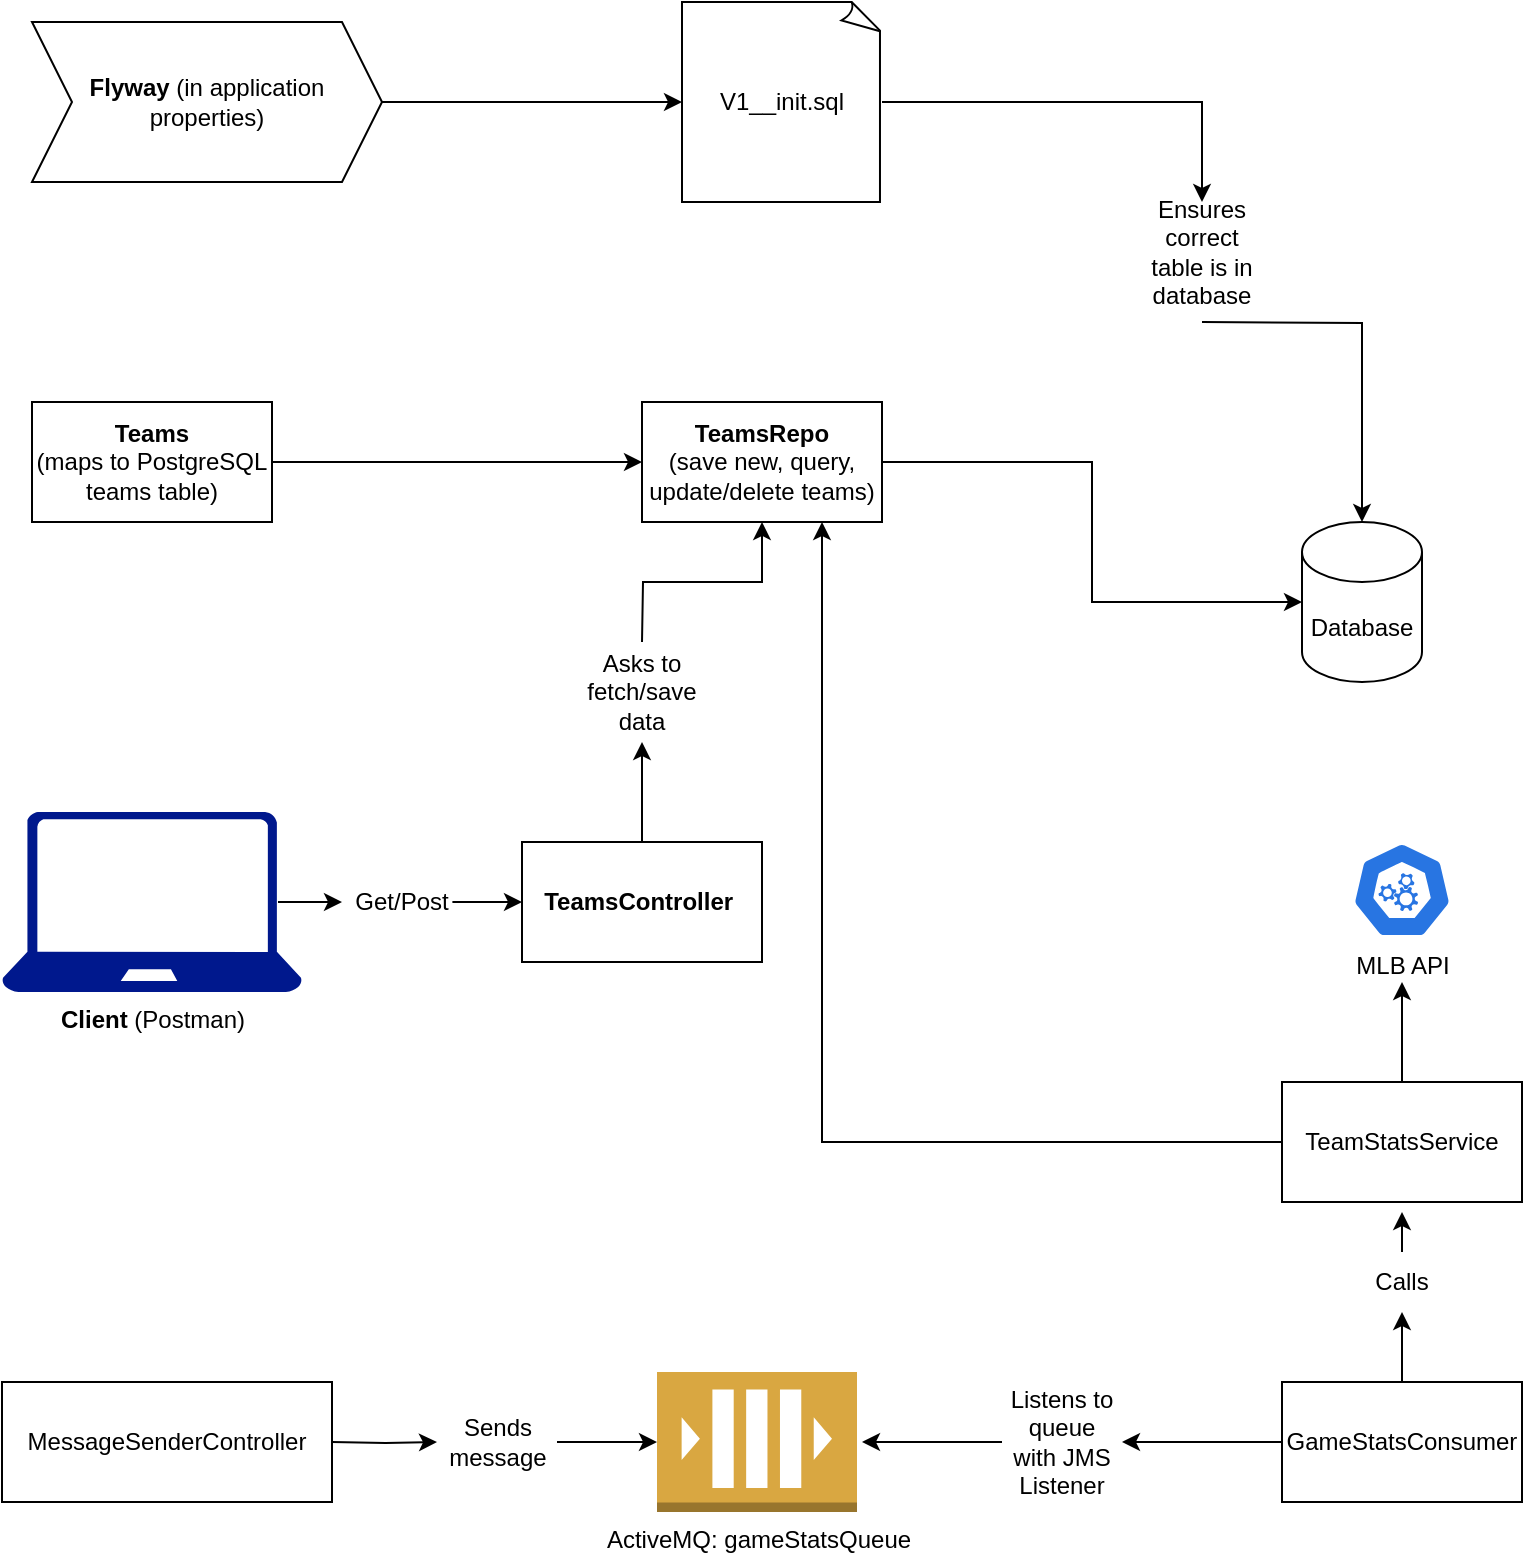 <mxfile version="25.0.1">
  <diagram name="Page-1" id="Mif_CYvuFt7nbkchPlpj">
    <mxGraphModel dx="1140" dy="722" grid="1" gridSize="10" guides="1" tooltips="1" connect="1" arrows="1" fold="1" page="1" pageScale="1" pageWidth="850" pageHeight="1100" math="0" shadow="0">
      <root>
        <mxCell id="0" />
        <mxCell id="1" parent="0" />
        <mxCell id="LcS4A14C7uai0QJFWlxs-5" style="edgeStyle=orthogonalEdgeStyle;rounded=0;orthogonalLoop=1;jettySize=auto;html=1;exitX=1;exitY=0.5;exitDx=0;exitDy=0;entryX=0;entryY=0.5;entryDx=0;entryDy=0;" edge="1" parent="1" source="LcS4A14C7uai0QJFWlxs-1" target="LcS4A14C7uai0QJFWlxs-2">
          <mxGeometry relative="1" as="geometry" />
        </mxCell>
        <mxCell id="LcS4A14C7uai0QJFWlxs-1" value="&lt;b&gt;Teams&lt;/b&gt;&lt;div&gt;(maps to PostgreSQL teams table)&lt;/div&gt;" style="rounded=0;whiteSpace=wrap;html=1;" vertex="1" parent="1">
          <mxGeometry x="35" y="240" width="120" height="60" as="geometry" />
        </mxCell>
        <mxCell id="LcS4A14C7uai0QJFWlxs-6" style="edgeStyle=orthogonalEdgeStyle;rounded=0;orthogonalLoop=1;jettySize=auto;html=1;exitX=1;exitY=0.5;exitDx=0;exitDy=0;" edge="1" parent="1" source="LcS4A14C7uai0QJFWlxs-2" target="LcS4A14C7uai0QJFWlxs-4">
          <mxGeometry relative="1" as="geometry" />
        </mxCell>
        <mxCell id="LcS4A14C7uai0QJFWlxs-2" value="&lt;b&gt;TeamsRepo&lt;/b&gt;&lt;div&gt;(save new, query, update/delete teams)&lt;/div&gt;" style="rounded=0;whiteSpace=wrap;html=1;" vertex="1" parent="1">
          <mxGeometry x="340" y="240" width="120" height="60" as="geometry" />
        </mxCell>
        <mxCell id="LcS4A14C7uai0QJFWlxs-4" value="Database" style="shape=cylinder3;whiteSpace=wrap;html=1;boundedLbl=1;backgroundOutline=1;size=15;" vertex="1" parent="1">
          <mxGeometry x="670" y="300" width="60" height="80" as="geometry" />
        </mxCell>
        <mxCell id="LcS4A14C7uai0QJFWlxs-9" style="edgeStyle=orthogonalEdgeStyle;rounded=0;orthogonalLoop=1;jettySize=auto;html=1;exitX=0.92;exitY=0.5;exitDx=0;exitDy=0;exitPerimeter=0;entryX=0;entryY=0.5;entryDx=0;entryDy=0;" edge="1" parent="1" source="LcS4A14C7uai0QJFWlxs-11" target="LcS4A14C7uai0QJFWlxs-8">
          <mxGeometry relative="1" as="geometry" />
        </mxCell>
        <mxCell id="LcS4A14C7uai0QJFWlxs-7" value="&lt;b&gt;Client&lt;/b&gt; (Postman)" style="sketch=0;aspect=fixed;pointerEvents=1;shadow=0;dashed=0;html=1;strokeColor=none;labelPosition=center;verticalLabelPosition=bottom;verticalAlign=top;align=center;fillColor=#00188D;shape=mxgraph.azure.laptop" vertex="1" parent="1">
          <mxGeometry x="20" y="445" width="150" height="90" as="geometry" />
        </mxCell>
        <mxCell id="LcS4A14C7uai0QJFWlxs-19" style="edgeStyle=orthogonalEdgeStyle;rounded=0;orthogonalLoop=1;jettySize=auto;html=1;exitX=0.5;exitY=0;exitDx=0;exitDy=0;" edge="1" parent="1" source="LcS4A14C7uai0QJFWlxs-8">
          <mxGeometry relative="1" as="geometry">
            <mxPoint x="340" y="410" as="targetPoint" />
          </mxGeometry>
        </mxCell>
        <mxCell id="LcS4A14C7uai0QJFWlxs-8" value="&lt;b&gt;TeamsController&amp;nbsp;&lt;/b&gt;" style="rounded=0;whiteSpace=wrap;html=1;" vertex="1" parent="1">
          <mxGeometry x="280" y="460" width="120" height="60" as="geometry" />
        </mxCell>
        <mxCell id="LcS4A14C7uai0QJFWlxs-12" value="" style="edgeStyle=orthogonalEdgeStyle;rounded=0;orthogonalLoop=1;jettySize=auto;html=1;exitX=0.92;exitY=0.5;exitDx=0;exitDy=0;exitPerimeter=0;entryX=0;entryY=0.5;entryDx=0;entryDy=0;" edge="1" parent="1" source="LcS4A14C7uai0QJFWlxs-7" target="LcS4A14C7uai0QJFWlxs-11">
          <mxGeometry relative="1" as="geometry">
            <mxPoint x="203" y="445" as="sourcePoint" />
            <mxPoint x="280" y="445" as="targetPoint" />
          </mxGeometry>
        </mxCell>
        <mxCell id="LcS4A14C7uai0QJFWlxs-11" value="Get/Post" style="text;html=1;align=center;verticalAlign=middle;whiteSpace=wrap;rounded=0;" vertex="1" parent="1">
          <mxGeometry x="190" y="475" width="60" height="30" as="geometry" />
        </mxCell>
        <mxCell id="LcS4A14C7uai0QJFWlxs-20" style="edgeStyle=orthogonalEdgeStyle;rounded=0;orthogonalLoop=1;jettySize=auto;html=1;entryX=0.5;entryY=1;entryDx=0;entryDy=0;" edge="1" parent="1" target="LcS4A14C7uai0QJFWlxs-2">
          <mxGeometry relative="1" as="geometry">
            <mxPoint x="340" y="360" as="sourcePoint" />
          </mxGeometry>
        </mxCell>
        <mxCell id="LcS4A14C7uai0QJFWlxs-13" value="Asks to fetch/save data" style="text;html=1;align=center;verticalAlign=middle;whiteSpace=wrap;rounded=0;" vertex="1" parent="1">
          <mxGeometry x="310" y="370" width="60" height="30" as="geometry" />
        </mxCell>
        <mxCell id="LcS4A14C7uai0QJFWlxs-32" style="edgeStyle=orthogonalEdgeStyle;rounded=0;orthogonalLoop=1;jettySize=auto;html=1;exitX=1;exitY=0.5;exitDx=0;exitDy=0;exitPerimeter=0;" edge="1" parent="1" source="LcS4A14C7uai0QJFWlxs-23">
          <mxGeometry relative="1" as="geometry">
            <mxPoint x="620" y="140" as="targetPoint" />
            <Array as="points">
              <mxPoint x="620" y="90" />
            </Array>
          </mxGeometry>
        </mxCell>
        <mxCell id="LcS4A14C7uai0QJFWlxs-23" value="V1__init.sql" style="whiteSpace=wrap;html=1;shape=mxgraph.basic.document" vertex="1" parent="1">
          <mxGeometry x="360" y="40" width="100" height="100" as="geometry" />
        </mxCell>
        <mxCell id="LcS4A14C7uai0QJFWlxs-26" value="&lt;b&gt;Flyway&lt;/b&gt; (in application properties)" style="shape=step;perimeter=stepPerimeter;whiteSpace=wrap;html=1;fixedSize=1;" vertex="1" parent="1">
          <mxGeometry x="35" y="50" width="175" height="80" as="geometry" />
        </mxCell>
        <mxCell id="LcS4A14C7uai0QJFWlxs-29" style="edgeStyle=orthogonalEdgeStyle;rounded=0;orthogonalLoop=1;jettySize=auto;html=1;exitX=1;exitY=0.5;exitDx=0;exitDy=0;entryX=0;entryY=0.5;entryDx=0;entryDy=0;entryPerimeter=0;" edge="1" parent="1" source="LcS4A14C7uai0QJFWlxs-26" target="LcS4A14C7uai0QJFWlxs-23">
          <mxGeometry relative="1" as="geometry" />
        </mxCell>
        <mxCell id="LcS4A14C7uai0QJFWlxs-30" value="Ensures correct table is in database" style="text;html=1;align=center;verticalAlign=middle;whiteSpace=wrap;rounded=0;" vertex="1" parent="1">
          <mxGeometry x="590" y="150" width="60" height="30" as="geometry" />
        </mxCell>
        <mxCell id="LcS4A14C7uai0QJFWlxs-34" style="edgeStyle=orthogonalEdgeStyle;rounded=0;orthogonalLoop=1;jettySize=auto;html=1;entryX=0.5;entryY=0;entryDx=0;entryDy=0;entryPerimeter=0;" edge="1" parent="1" target="LcS4A14C7uai0QJFWlxs-4">
          <mxGeometry relative="1" as="geometry">
            <mxPoint x="620" y="200" as="sourcePoint" />
          </mxGeometry>
        </mxCell>
        <mxCell id="LcS4A14C7uai0QJFWlxs-38" style="edgeStyle=orthogonalEdgeStyle;rounded=0;orthogonalLoop=1;jettySize=auto;html=1;entryX=0;entryY=0.5;entryDx=0;entryDy=0;" edge="1" parent="1" target="LcS4A14C7uai0QJFWlxs-36">
          <mxGeometry relative="1" as="geometry">
            <mxPoint x="185" y="760" as="sourcePoint" />
          </mxGeometry>
        </mxCell>
        <mxCell id="LcS4A14C7uai0QJFWlxs-35" value="MessageSenderController" style="rounded=0;whiteSpace=wrap;html=1;" vertex="1" parent="1">
          <mxGeometry x="20" y="730" width="165" height="60" as="geometry" />
        </mxCell>
        <mxCell id="LcS4A14C7uai0QJFWlxs-39" style="edgeStyle=orthogonalEdgeStyle;rounded=0;orthogonalLoop=1;jettySize=auto;html=1;" edge="1" parent="1" source="LcS4A14C7uai0QJFWlxs-36" target="LcS4A14C7uai0QJFWlxs-37">
          <mxGeometry relative="1" as="geometry" />
        </mxCell>
        <mxCell id="LcS4A14C7uai0QJFWlxs-36" value="Sends message" style="text;html=1;align=center;verticalAlign=middle;whiteSpace=wrap;rounded=0;" vertex="1" parent="1">
          <mxGeometry x="237.5" y="745" width="60" height="30" as="geometry" />
        </mxCell>
        <mxCell id="LcS4A14C7uai0QJFWlxs-37" value="ActiveMQ: gameStatsQueue" style="outlineConnect=0;dashed=0;verticalLabelPosition=bottom;verticalAlign=top;align=center;html=1;shape=mxgraph.aws3.queue;fillColor=#D9A741;gradientColor=none;" vertex="1" parent="1">
          <mxGeometry x="347.5" y="725" width="100" height="70" as="geometry" />
        </mxCell>
        <mxCell id="LcS4A14C7uai0QJFWlxs-49" style="edgeStyle=orthogonalEdgeStyle;rounded=0;orthogonalLoop=1;jettySize=auto;html=1;" edge="1" parent="1" source="LcS4A14C7uai0QJFWlxs-44">
          <mxGeometry relative="1" as="geometry">
            <mxPoint x="450" y="760" as="targetPoint" />
          </mxGeometry>
        </mxCell>
        <mxCell id="LcS4A14C7uai0QJFWlxs-44" value="Listens to queue with JMS Listener" style="text;html=1;align=center;verticalAlign=middle;whiteSpace=wrap;rounded=0;" vertex="1" parent="1">
          <mxGeometry x="520" y="745" width="60" height="30" as="geometry" />
        </mxCell>
        <mxCell id="LcS4A14C7uai0QJFWlxs-48" style="edgeStyle=orthogonalEdgeStyle;rounded=0;orthogonalLoop=1;jettySize=auto;html=1;exitX=0;exitY=0.5;exitDx=0;exitDy=0;entryX=1;entryY=0.5;entryDx=0;entryDy=0;" edge="1" parent="1" source="LcS4A14C7uai0QJFWlxs-46" target="LcS4A14C7uai0QJFWlxs-44">
          <mxGeometry relative="1" as="geometry" />
        </mxCell>
        <mxCell id="LcS4A14C7uai0QJFWlxs-53" style="edgeStyle=orthogonalEdgeStyle;rounded=0;orthogonalLoop=1;jettySize=auto;html=1;exitX=0.5;exitY=0;exitDx=0;exitDy=0;entryX=0.5;entryY=1;entryDx=0;entryDy=0;" edge="1" parent="1" source="LcS4A14C7uai0QJFWlxs-46" target="LcS4A14C7uai0QJFWlxs-52">
          <mxGeometry relative="1" as="geometry" />
        </mxCell>
        <mxCell id="LcS4A14C7uai0QJFWlxs-46" value="GameStatsConsumer" style="rounded=0;whiteSpace=wrap;html=1;" vertex="1" parent="1">
          <mxGeometry x="660" y="730" width="120" height="60" as="geometry" />
        </mxCell>
        <mxCell id="LcS4A14C7uai0QJFWlxs-57" style="edgeStyle=orthogonalEdgeStyle;rounded=0;orthogonalLoop=1;jettySize=auto;html=1;exitX=0.5;exitY=0;exitDx=0;exitDy=0;" edge="1" parent="1" source="LcS4A14C7uai0QJFWlxs-50">
          <mxGeometry relative="1" as="geometry">
            <mxPoint x="720" y="530" as="targetPoint" />
          </mxGeometry>
        </mxCell>
        <mxCell id="LcS4A14C7uai0QJFWlxs-60" style="edgeStyle=orthogonalEdgeStyle;rounded=0;orthogonalLoop=1;jettySize=auto;html=1;exitX=0;exitY=0.5;exitDx=0;exitDy=0;entryX=0.75;entryY=1;entryDx=0;entryDy=0;" edge="1" parent="1" source="LcS4A14C7uai0QJFWlxs-50" target="LcS4A14C7uai0QJFWlxs-2">
          <mxGeometry relative="1" as="geometry" />
        </mxCell>
        <mxCell id="LcS4A14C7uai0QJFWlxs-50" value="TeamStatsService" style="rounded=0;whiteSpace=wrap;html=1;" vertex="1" parent="1">
          <mxGeometry x="660" y="580" width="120" height="60" as="geometry" />
        </mxCell>
        <mxCell id="LcS4A14C7uai0QJFWlxs-54" style="edgeStyle=orthogonalEdgeStyle;rounded=0;orthogonalLoop=1;jettySize=auto;html=1;exitX=0.5;exitY=0;exitDx=0;exitDy=0;entryX=0.5;entryY=1;entryDx=0;entryDy=0;" edge="1" parent="1" source="LcS4A14C7uai0QJFWlxs-52">
          <mxGeometry relative="1" as="geometry">
            <mxPoint x="720" y="645" as="targetPoint" />
          </mxGeometry>
        </mxCell>
        <mxCell id="LcS4A14C7uai0QJFWlxs-52" value="Calls" style="text;html=1;align=center;verticalAlign=middle;whiteSpace=wrap;rounded=0;" vertex="1" parent="1">
          <mxGeometry x="690" y="665" width="60" height="30" as="geometry" />
        </mxCell>
        <mxCell id="LcS4A14C7uai0QJFWlxs-55" value="MLB API" style="aspect=fixed;sketch=0;html=1;dashed=0;whitespace=wrap;verticalLabelPosition=bottom;verticalAlign=top;fillColor=#2875E2;strokeColor=#ffffff;points=[[0.005,0.63,0],[0.1,0.2,0],[0.9,0.2,0],[0.5,0,0],[0.995,0.63,0],[0.72,0.99,0],[0.5,1,0],[0.28,0.99,0]];shape=mxgraph.kubernetes.icon2;prIcon=api" vertex="1" parent="1">
          <mxGeometry x="695" y="460" width="50" height="48" as="geometry" />
        </mxCell>
      </root>
    </mxGraphModel>
  </diagram>
</mxfile>
